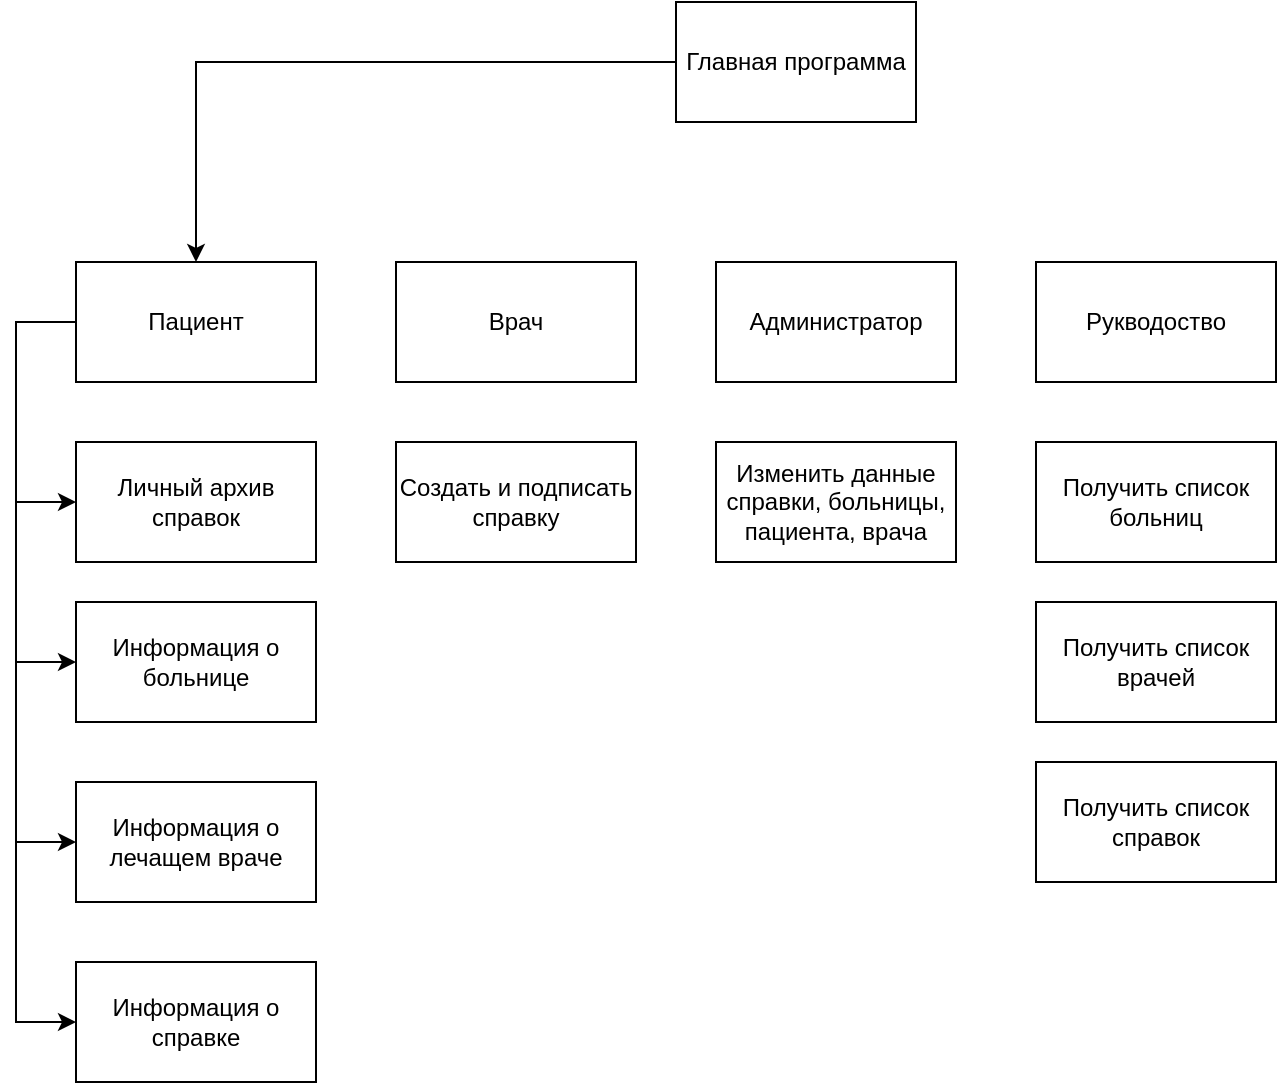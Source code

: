 <mxfile version="20.8.0" type="github">
  <diagram id="8HzEb5WCuWgLSiuGVbn9" name="Page-1">
    <mxGraphModel dx="378" dy="615" grid="1" gridSize="10" guides="1" tooltips="1" connect="1" arrows="1" fold="1" page="1" pageScale="1" pageWidth="850" pageHeight="1100" math="0" shadow="0">
      <root>
        <mxCell id="0" />
        <mxCell id="1" parent="0" />
        <mxCell id="0PpGyIOEij2_zgUjwJkX-17" style="edgeStyle=orthogonalEdgeStyle;rounded=0;orthogonalLoop=1;jettySize=auto;html=1;entryX=0.5;entryY=0;entryDx=0;entryDy=0;" edge="1" parent="1" source="0PpGyIOEij2_zgUjwJkX-1" target="0PpGyIOEij2_zgUjwJkX-2">
          <mxGeometry relative="1" as="geometry" />
        </mxCell>
        <mxCell id="0PpGyIOEij2_zgUjwJkX-1" value="Главная программа" style="rounded=0;whiteSpace=wrap;html=1;" vertex="1" parent="1">
          <mxGeometry x="340" y="70" width="120" height="60" as="geometry" />
        </mxCell>
        <mxCell id="0PpGyIOEij2_zgUjwJkX-18" style="edgeStyle=orthogonalEdgeStyle;rounded=0;orthogonalLoop=1;jettySize=auto;html=1;entryX=0;entryY=0.5;entryDx=0;entryDy=0;" edge="1" parent="1" source="0PpGyIOEij2_zgUjwJkX-2" target="0PpGyIOEij2_zgUjwJkX-10">
          <mxGeometry relative="1" as="geometry">
            <Array as="points">
              <mxPoint x="10" y="230" />
              <mxPoint x="10" y="580" />
            </Array>
          </mxGeometry>
        </mxCell>
        <mxCell id="0PpGyIOEij2_zgUjwJkX-19" style="edgeStyle=orthogonalEdgeStyle;rounded=0;orthogonalLoop=1;jettySize=auto;html=1;entryX=0;entryY=0.5;entryDx=0;entryDy=0;" edge="1" parent="1" source="0PpGyIOEij2_zgUjwJkX-2" target="0PpGyIOEij2_zgUjwJkX-7">
          <mxGeometry relative="1" as="geometry">
            <Array as="points">
              <mxPoint x="10" y="230" />
              <mxPoint x="10" y="320" />
            </Array>
          </mxGeometry>
        </mxCell>
        <mxCell id="0PpGyIOEij2_zgUjwJkX-20" style="edgeStyle=orthogonalEdgeStyle;rounded=0;orthogonalLoop=1;jettySize=auto;html=1;entryX=0;entryY=0.5;entryDx=0;entryDy=0;" edge="1" parent="1" source="0PpGyIOEij2_zgUjwJkX-2" target="0PpGyIOEij2_zgUjwJkX-8">
          <mxGeometry relative="1" as="geometry">
            <Array as="points">
              <mxPoint x="10" y="230" />
              <mxPoint x="10" y="400" />
            </Array>
          </mxGeometry>
        </mxCell>
        <mxCell id="0PpGyIOEij2_zgUjwJkX-21" style="edgeStyle=orthogonalEdgeStyle;rounded=0;orthogonalLoop=1;jettySize=auto;html=1;entryX=0;entryY=0.5;entryDx=0;entryDy=0;" edge="1" parent="1" source="0PpGyIOEij2_zgUjwJkX-2" target="0PpGyIOEij2_zgUjwJkX-9">
          <mxGeometry relative="1" as="geometry">
            <Array as="points">
              <mxPoint x="10" y="230" />
              <mxPoint x="10" y="490" />
            </Array>
          </mxGeometry>
        </mxCell>
        <mxCell id="0PpGyIOEij2_zgUjwJkX-2" value="&lt;div&gt;Пациент&lt;/div&gt;" style="rounded=0;whiteSpace=wrap;html=1;" vertex="1" parent="1">
          <mxGeometry x="40" y="200" width="120" height="60" as="geometry" />
        </mxCell>
        <mxCell id="0PpGyIOEij2_zgUjwJkX-3" value="Врач" style="rounded=0;whiteSpace=wrap;html=1;" vertex="1" parent="1">
          <mxGeometry x="200" y="200" width="120" height="60" as="geometry" />
        </mxCell>
        <mxCell id="0PpGyIOEij2_zgUjwJkX-4" value="Администратор" style="rounded=0;whiteSpace=wrap;html=1;" vertex="1" parent="1">
          <mxGeometry x="360" y="200" width="120" height="60" as="geometry" />
        </mxCell>
        <mxCell id="0PpGyIOEij2_zgUjwJkX-5" value="Рукводоство" style="rounded=0;whiteSpace=wrap;html=1;" vertex="1" parent="1">
          <mxGeometry x="520" y="200" width="120" height="60" as="geometry" />
        </mxCell>
        <mxCell id="0PpGyIOEij2_zgUjwJkX-7" value="Личный архив справок" style="rounded=0;whiteSpace=wrap;html=1;" vertex="1" parent="1">
          <mxGeometry x="40" y="290" width="120" height="60" as="geometry" />
        </mxCell>
        <mxCell id="0PpGyIOEij2_zgUjwJkX-8" value="Информация о больнице" style="rounded=0;whiteSpace=wrap;html=1;" vertex="1" parent="1">
          <mxGeometry x="40" y="370" width="120" height="60" as="geometry" />
        </mxCell>
        <mxCell id="0PpGyIOEij2_zgUjwJkX-9" value="Информация о лечащем враче" style="rounded=0;whiteSpace=wrap;html=1;" vertex="1" parent="1">
          <mxGeometry x="40" y="460" width="120" height="60" as="geometry" />
        </mxCell>
        <mxCell id="0PpGyIOEij2_zgUjwJkX-10" value="Информация о справке" style="rounded=0;whiteSpace=wrap;html=1;" vertex="1" parent="1">
          <mxGeometry x="40" y="550" width="120" height="60" as="geometry" />
        </mxCell>
        <mxCell id="0PpGyIOEij2_zgUjwJkX-11" value="Создать и подписать справку" style="rounded=0;whiteSpace=wrap;html=1;" vertex="1" parent="1">
          <mxGeometry x="200" y="290" width="120" height="60" as="geometry" />
        </mxCell>
        <mxCell id="0PpGyIOEij2_zgUjwJkX-13" value="Изменить данные справки, больницы, пациента, врача" style="rounded=0;whiteSpace=wrap;html=1;" vertex="1" parent="1">
          <mxGeometry x="360" y="290" width="120" height="60" as="geometry" />
        </mxCell>
        <mxCell id="0PpGyIOEij2_zgUjwJkX-14" value="Получить список больниц" style="rounded=0;whiteSpace=wrap;html=1;" vertex="1" parent="1">
          <mxGeometry x="520" y="290" width="120" height="60" as="geometry" />
        </mxCell>
        <mxCell id="0PpGyIOEij2_zgUjwJkX-15" value="Получить список врачей" style="rounded=0;whiteSpace=wrap;html=1;" vertex="1" parent="1">
          <mxGeometry x="520" y="370" width="120" height="60" as="geometry" />
        </mxCell>
        <mxCell id="0PpGyIOEij2_zgUjwJkX-16" value="Получить список справок" style="rounded=0;whiteSpace=wrap;html=1;" vertex="1" parent="1">
          <mxGeometry x="520" y="450" width="120" height="60" as="geometry" />
        </mxCell>
      </root>
    </mxGraphModel>
  </diagram>
</mxfile>
